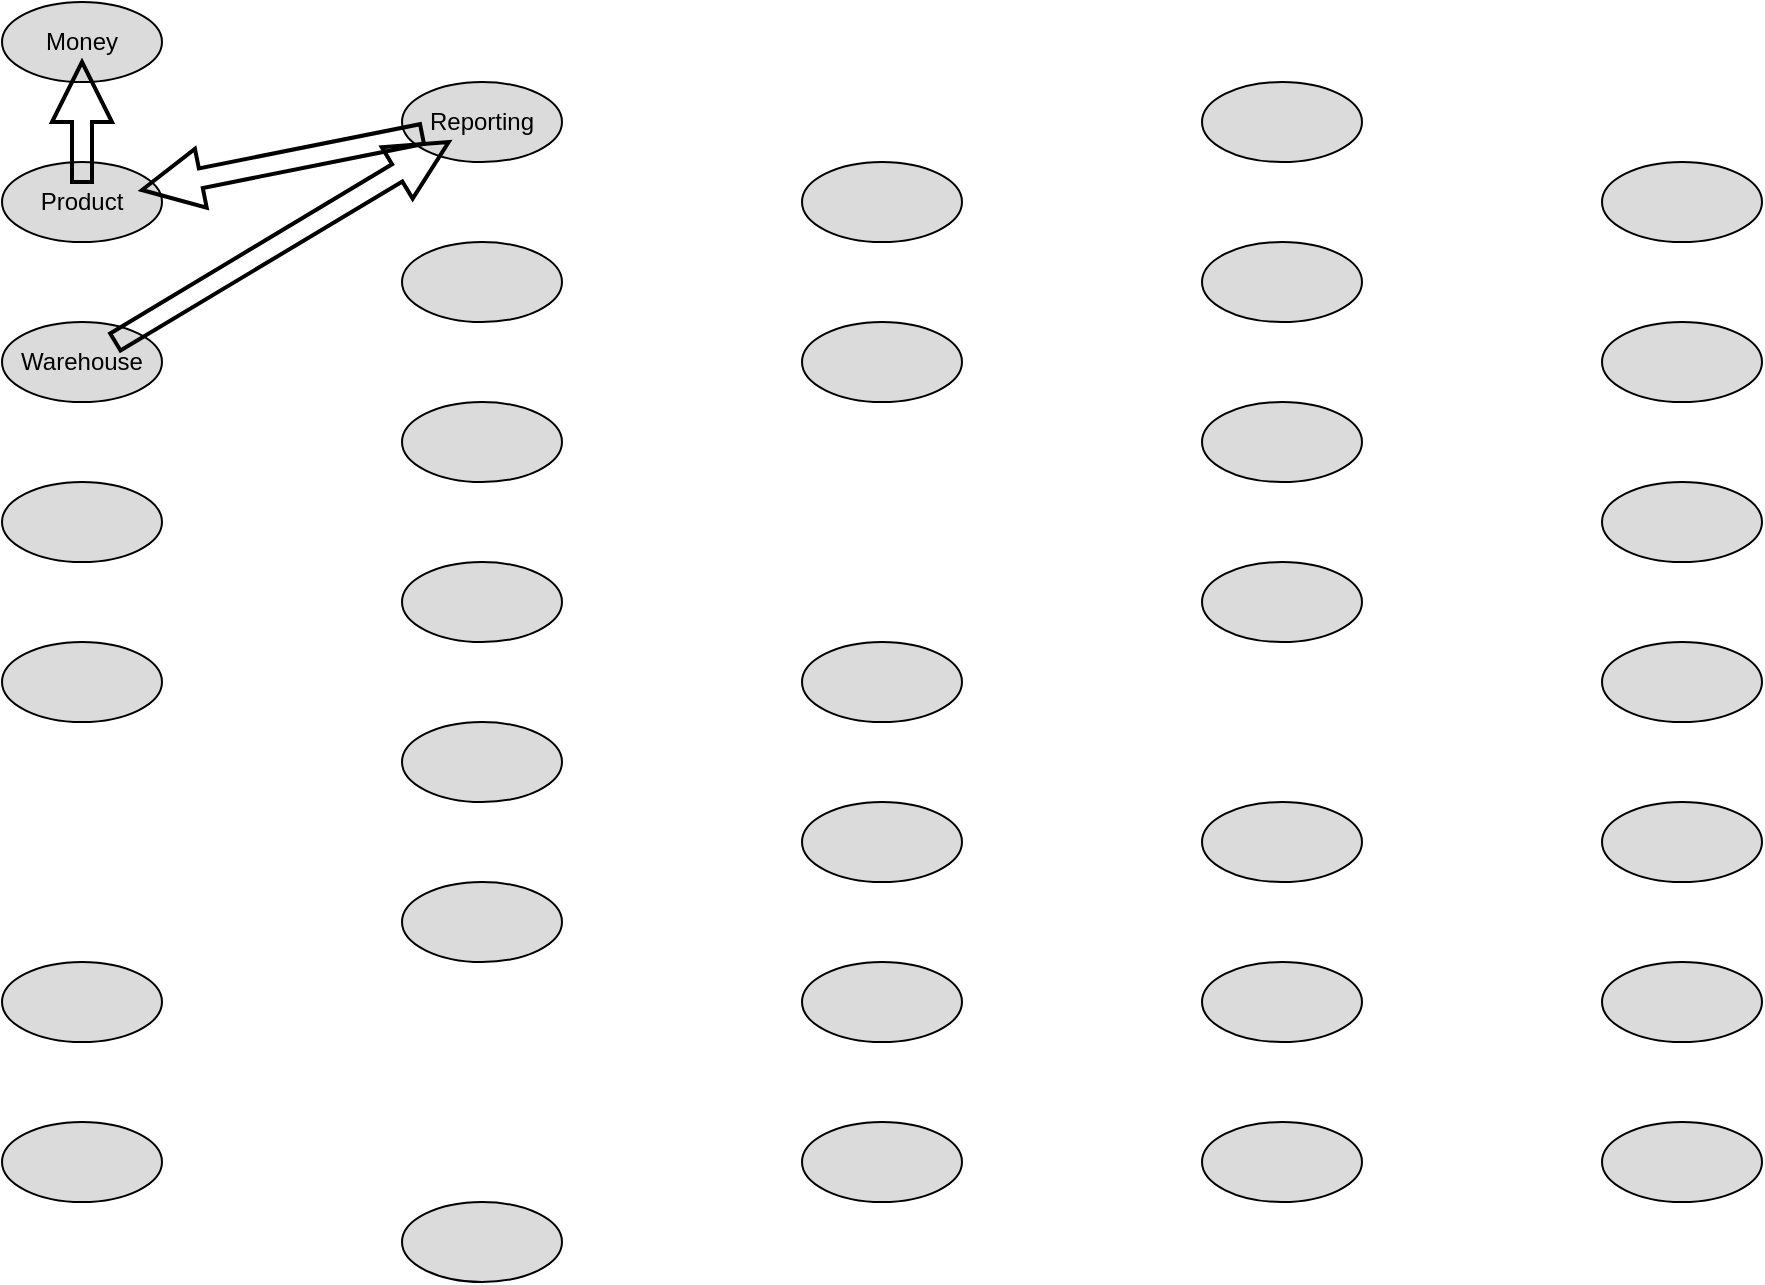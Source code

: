 <mxfile version="13.10.11" type="device">
  <diagram name="Page-1" id="NsIjr7G14he8CwaOYcoP">
    <mxGraphModel dx="1542" dy="847" grid="1" gridSize="10" guides="1" tooltips="1" connect="1" arrows="1" fold="1" page="1" pageScale="1" pageWidth="827" pageHeight="1169" math="0" shadow="0">
      <root>
        <mxCell id="0"/>
        <mxCell id="1" parent="0"/>
        <mxCell id="J-3LaG-cwEdF2dfVGzH-3" value="" style="shape=ellipse;fillColor=#DBDBDB;" vertex="1" parent="1">
          <mxGeometry x="120" y="40" width="80" height="40" as="geometry"/>
        </mxCell>
        <mxCell id="J-3LaG-cwEdF2dfVGzH-4" value="" style="shape=ellipse;fillColor=#DBDBDB;" vertex="1" parent="1">
          <mxGeometry x="120" y="120" width="80" height="40" as="geometry"/>
        </mxCell>
        <mxCell id="J-3LaG-cwEdF2dfVGzH-5" value="" style="shape=ellipse;fillColor=#DBDBDB;" vertex="1" parent="1">
          <mxGeometry x="120" y="200" width="80" height="40" as="geometry"/>
        </mxCell>
        <mxCell id="J-3LaG-cwEdF2dfVGzH-6" value="" style="shape=ellipse;fillColor=#DBDBDB;" vertex="1" parent="1">
          <mxGeometry x="320" y="80" width="80" height="40" as="geometry"/>
        </mxCell>
        <mxCell id="J-3LaG-cwEdF2dfVGzH-7" value="" style="shape=ellipse;fillColor=#DBDBDB;" vertex="1" parent="1">
          <mxGeometry x="320" y="160" width="80" height="40" as="geometry"/>
        </mxCell>
        <mxCell id="J-3LaG-cwEdF2dfVGzH-8" value="" style="shape=ellipse;fillColor=#DBDBDB;" vertex="1" parent="1">
          <mxGeometry x="520" y="120" width="80" height="40" as="geometry"/>
        </mxCell>
        <mxCell id="J-3LaG-cwEdF2dfVGzH-9" value="" style="shape=ellipse;fillColor=#DBDBDB;" vertex="1" parent="1">
          <mxGeometry x="720" y="80" width="80" height="40" as="geometry"/>
        </mxCell>
        <mxCell id="J-3LaG-cwEdF2dfVGzH-10" value="" style="shape=ellipse;fillColor=#DBDBDB;" vertex="1" parent="1">
          <mxGeometry x="720" y="160" width="80" height="40" as="geometry"/>
        </mxCell>
        <mxCell id="J-3LaG-cwEdF2dfVGzH-11" value="" style="shape=ellipse;fillColor=#DBDBDB;" vertex="1" parent="1">
          <mxGeometry x="920" y="120" width="80" height="40" as="geometry"/>
        </mxCell>
        <mxCell id="J-3LaG-cwEdF2dfVGzH-12" value="" style="shape=ellipse;fillColor=#DBDBDB;" vertex="1" parent="1">
          <mxGeometry x="720" y="240" width="80" height="40" as="geometry"/>
        </mxCell>
        <mxCell id="J-3LaG-cwEdF2dfVGzH-13" value="" style="shape=ellipse;fillColor=#DBDBDB;" vertex="1" parent="1">
          <mxGeometry x="920" y="200" width="80" height="40" as="geometry"/>
        </mxCell>
        <mxCell id="J-3LaG-cwEdF2dfVGzH-14" value="" style="shape=ellipse;fillColor=#DBDBDB;" vertex="1" parent="1">
          <mxGeometry x="520" y="200" width="80" height="40" as="geometry"/>
        </mxCell>
        <mxCell id="J-3LaG-cwEdF2dfVGzH-15" value="" style="shape=ellipse;fillColor=#DBDBDB;" vertex="1" parent="1">
          <mxGeometry x="320" y="240" width="80" height="40" as="geometry"/>
        </mxCell>
        <mxCell id="J-3LaG-cwEdF2dfVGzH-16" value="" style="shape=ellipse;fillColor=#DBDBDB;" vertex="1" parent="1">
          <mxGeometry x="120" y="280" width="80" height="40" as="geometry"/>
        </mxCell>
        <mxCell id="J-3LaG-cwEdF2dfVGzH-17" value="" style="shape=ellipse;fillColor=#DBDBDB;" vertex="1" parent="1">
          <mxGeometry x="120" y="360" width="80" height="40" as="geometry"/>
        </mxCell>
        <mxCell id="J-3LaG-cwEdF2dfVGzH-18" value="" style="shape=ellipse;fillColor=#DBDBDB;" vertex="1" parent="1">
          <mxGeometry x="320" y="320" width="80" height="40" as="geometry"/>
        </mxCell>
        <mxCell id="J-3LaG-cwEdF2dfVGzH-19" value="" style="shape=ellipse;fillColor=#DBDBDB;" vertex="1" parent="1">
          <mxGeometry x="320" y="400" width="80" height="40" as="geometry"/>
        </mxCell>
        <mxCell id="J-3LaG-cwEdF2dfVGzH-20" value="" style="shape=ellipse;fillColor=#DBDBDB;" vertex="1" parent="1">
          <mxGeometry x="520" y="360" width="80" height="40" as="geometry"/>
        </mxCell>
        <mxCell id="J-3LaG-cwEdF2dfVGzH-21" value="" style="shape=ellipse;fillColor=#DBDBDB;" vertex="1" parent="1">
          <mxGeometry x="720" y="320" width="80" height="40" as="geometry"/>
        </mxCell>
        <mxCell id="J-3LaG-cwEdF2dfVGzH-22" value="" style="shape=ellipse;fillColor=#DBDBDB;" vertex="1" parent="1">
          <mxGeometry x="920" y="280" width="80" height="40" as="geometry"/>
        </mxCell>
        <mxCell id="J-3LaG-cwEdF2dfVGzH-23" value="" style="shape=ellipse;fillColor=#DBDBDB;" vertex="1" parent="1">
          <mxGeometry x="920" y="360" width="80" height="40" as="geometry"/>
        </mxCell>
        <mxCell id="J-3LaG-cwEdF2dfVGzH-24" value="" style="shape=ellipse;fillColor=#DBDBDB;" vertex="1" parent="1">
          <mxGeometry x="520" y="440" width="80" height="40" as="geometry"/>
        </mxCell>
        <mxCell id="J-3LaG-cwEdF2dfVGzH-25" value="" style="shape=ellipse;fillColor=#DBDBDB;" vertex="1" parent="1">
          <mxGeometry x="720" y="440" width="80" height="40" as="geometry"/>
        </mxCell>
        <mxCell id="J-3LaG-cwEdF2dfVGzH-26" value="" style="shape=ellipse;fillColor=#DBDBDB;" vertex="1" parent="1">
          <mxGeometry x="920" y="440" width="80" height="40" as="geometry"/>
        </mxCell>
        <mxCell id="J-3LaG-cwEdF2dfVGzH-27" value="" style="shape=ellipse;fillColor=#DBDBDB;" vertex="1" parent="1">
          <mxGeometry x="120" y="520" width="80" height="40" as="geometry"/>
        </mxCell>
        <mxCell id="J-3LaG-cwEdF2dfVGzH-28" value="" style="shape=ellipse;fillColor=#DBDBDB;" vertex="1" parent="1">
          <mxGeometry x="320" y="480" width="80" height="40" as="geometry"/>
        </mxCell>
        <mxCell id="J-3LaG-cwEdF2dfVGzH-29" value="" style="shape=ellipse;fillColor=#DBDBDB;" vertex="1" parent="1">
          <mxGeometry x="520" y="520" width="80" height="40" as="geometry"/>
        </mxCell>
        <mxCell id="J-3LaG-cwEdF2dfVGzH-30" value="" style="shape=ellipse;fillColor=#DBDBDB;" vertex="1" parent="1">
          <mxGeometry x="720" y="520" width="80" height="40" as="geometry"/>
        </mxCell>
        <mxCell id="J-3LaG-cwEdF2dfVGzH-31" value="" style="shape=ellipse;fillColor=#DBDBDB;" vertex="1" parent="1">
          <mxGeometry x="920" y="520" width="80" height="40" as="geometry"/>
        </mxCell>
        <mxCell id="J-3LaG-cwEdF2dfVGzH-32" value="" style="shape=ellipse;fillColor=#DBDBDB;" vertex="1" parent="1">
          <mxGeometry x="120" y="600" width="80" height="40" as="geometry"/>
        </mxCell>
        <mxCell id="J-3LaG-cwEdF2dfVGzH-33" value="" style="shape=ellipse;fillColor=#DBDBDB;" vertex="1" parent="1">
          <mxGeometry x="320" y="640" width="80" height="40" as="geometry"/>
        </mxCell>
        <mxCell id="J-3LaG-cwEdF2dfVGzH-34" value="" style="shape=ellipse;fillColor=#DBDBDB;" vertex="1" parent="1">
          <mxGeometry x="520" y="600" width="80" height="40" as="geometry"/>
        </mxCell>
        <mxCell id="J-3LaG-cwEdF2dfVGzH-35" value="" style="shape=ellipse;fillColor=#DBDBDB;" vertex="1" parent="1">
          <mxGeometry x="720" y="600" width="80" height="40" as="geometry"/>
        </mxCell>
        <mxCell id="J-3LaG-cwEdF2dfVGzH-36" value="" style="shape=ellipse;fillColor=#DBDBDB;" vertex="1" parent="1">
          <mxGeometry x="920" y="600" width="80" height="40" as="geometry"/>
        </mxCell>
        <mxCell id="J-3LaG-cwEdF2dfVGzH-37" value="Money" style="text;strokeColor=none;fillColor=none;align=center;verticalAlign=middle;whiteSpace=wrap;html=1;" vertex="1" parent="1">
          <mxGeometry x="130" y="50" width="60" height="20" as="geometry"/>
        </mxCell>
        <mxCell id="J-3LaG-cwEdF2dfVGzH-38" value="Product" style="text;strokeColor=none;fillColor=none;align=center;verticalAlign=middle;whiteSpace=wrap;html=1;" vertex="1" parent="1">
          <mxGeometry x="130" y="130" width="60" height="20" as="geometry"/>
        </mxCell>
        <mxCell id="J-3LaG-cwEdF2dfVGzH-39" value="Warehouse" style="text;strokeColor=none;fillColor=none;align=center;verticalAlign=middle;whiteSpace=wrap;html=1;" vertex="1" parent="1">
          <mxGeometry x="130" y="210" width="60" height="20" as="geometry"/>
        </mxCell>
        <mxCell id="J-3LaG-cwEdF2dfVGzH-40" value="Reporting" style="text;strokeColor=none;fillColor=none;align=center;verticalAlign=middle;whiteSpace=wrap;html=1;" vertex="1" parent="1">
          <mxGeometry x="330" y="90" width="60" height="20" as="geometry"/>
        </mxCell>
        <mxCell id="J-3LaG-cwEdF2dfVGzH-41" value="" style="shape=arrow;endArrow=block;strokeWidth=2;" edge="1" parent="1" source="J-3LaG-cwEdF2dfVGzH-38" target="J-3LaG-cwEdF2dfVGzH-37">
          <mxGeometry relative="1" as="geometry"/>
        </mxCell>
        <mxCell id="J-3LaG-cwEdF2dfVGzH-42" value="" style="shape=arrow;endArrow=block;strokeWidth=2;" edge="1" parent="1" source="J-3LaG-cwEdF2dfVGzH-39" target="J-3LaG-cwEdF2dfVGzH-40">
          <mxGeometry relative="1" as="geometry"/>
        </mxCell>
        <mxCell id="J-3LaG-cwEdF2dfVGzH-43" value="" style="shape=arrow;endArrow=block;strokeWidth=2;" edge="1" parent="1" source="J-3LaG-cwEdF2dfVGzH-40" target="J-3LaG-cwEdF2dfVGzH-38">
          <mxGeometry relative="1" as="geometry"/>
        </mxCell>
      </root>
    </mxGraphModel>
  </diagram>
</mxfile>

